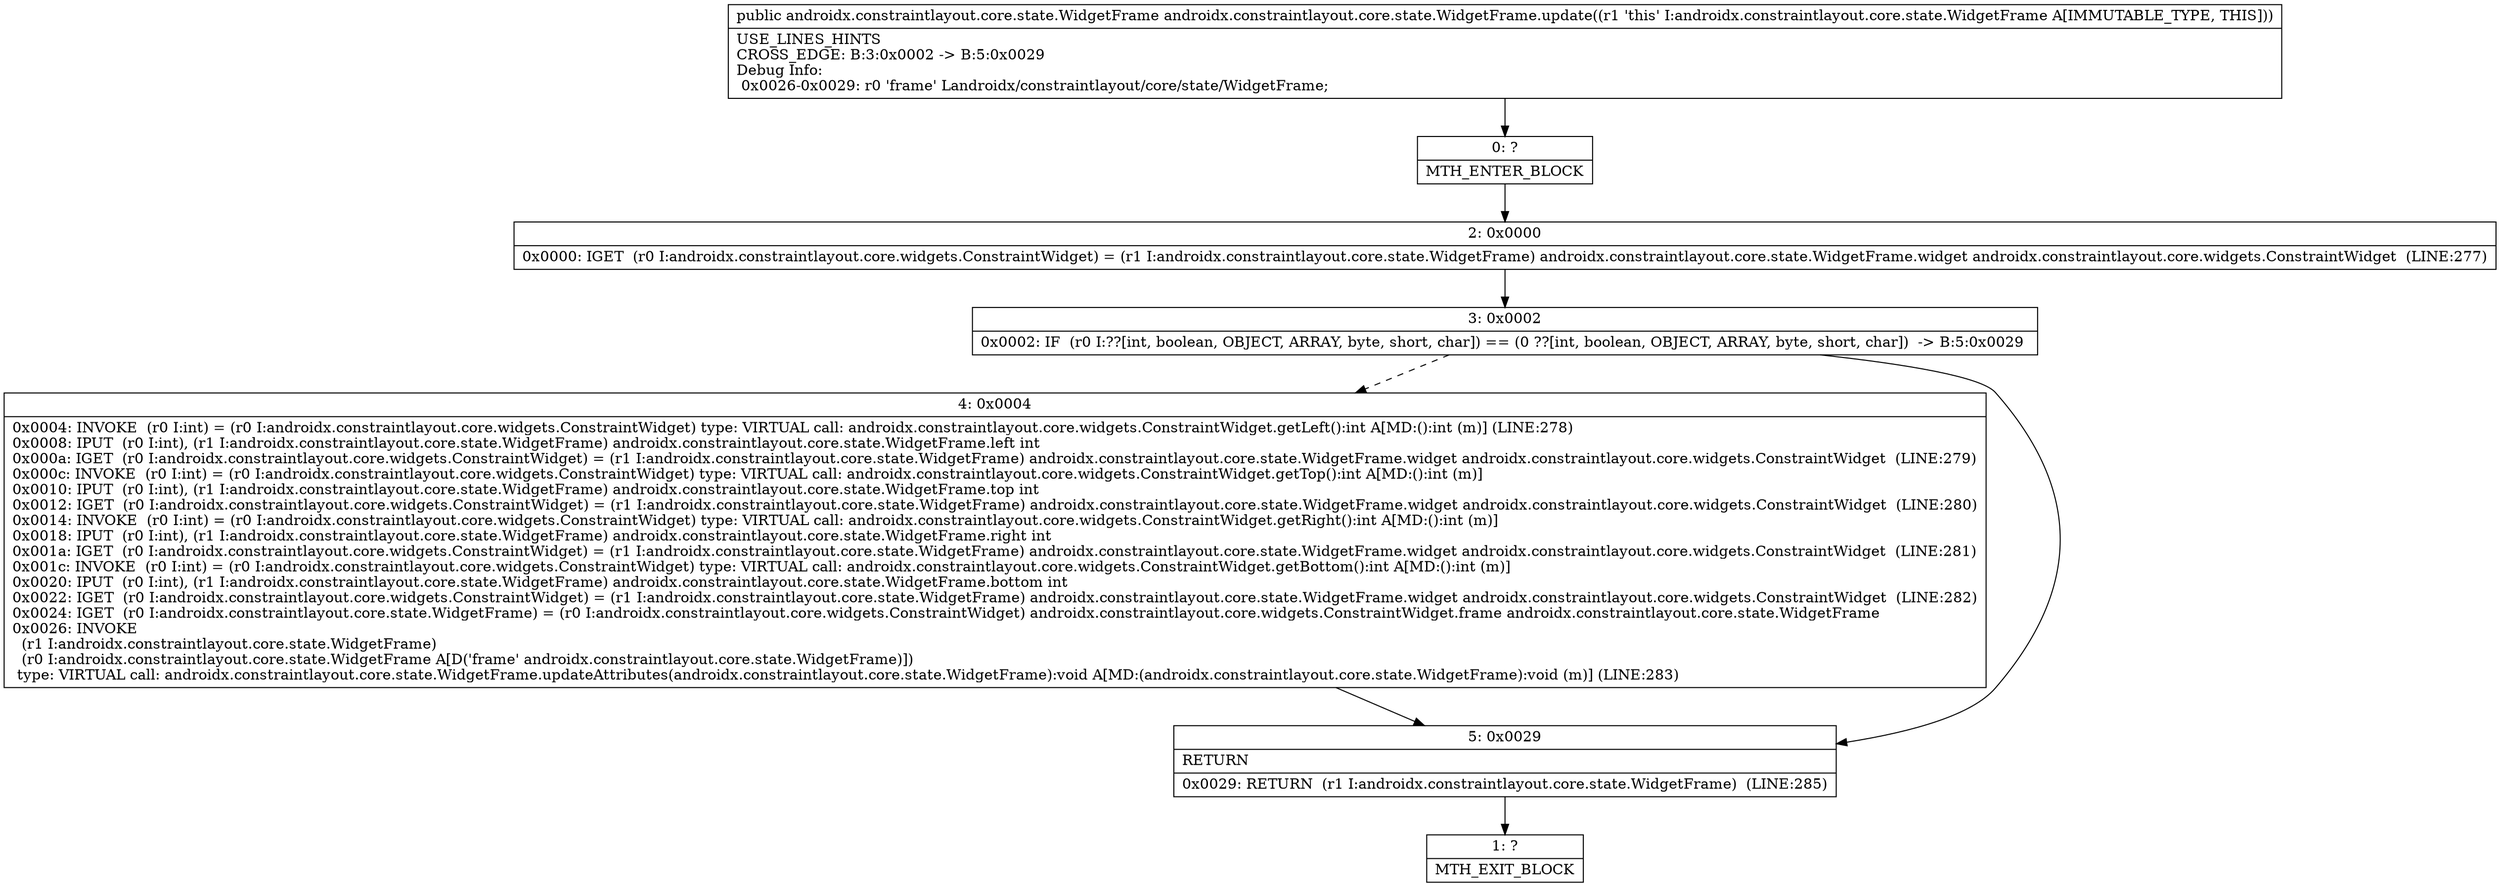 digraph "CFG forandroidx.constraintlayout.core.state.WidgetFrame.update()Landroidx\/constraintlayout\/core\/state\/WidgetFrame;" {
Node_0 [shape=record,label="{0\:\ ?|MTH_ENTER_BLOCK\l}"];
Node_2 [shape=record,label="{2\:\ 0x0000|0x0000: IGET  (r0 I:androidx.constraintlayout.core.widgets.ConstraintWidget) = (r1 I:androidx.constraintlayout.core.state.WidgetFrame) androidx.constraintlayout.core.state.WidgetFrame.widget androidx.constraintlayout.core.widgets.ConstraintWidget  (LINE:277)\l}"];
Node_3 [shape=record,label="{3\:\ 0x0002|0x0002: IF  (r0 I:??[int, boolean, OBJECT, ARRAY, byte, short, char]) == (0 ??[int, boolean, OBJECT, ARRAY, byte, short, char])  \-\> B:5:0x0029 \l}"];
Node_4 [shape=record,label="{4\:\ 0x0004|0x0004: INVOKE  (r0 I:int) = (r0 I:androidx.constraintlayout.core.widgets.ConstraintWidget) type: VIRTUAL call: androidx.constraintlayout.core.widgets.ConstraintWidget.getLeft():int A[MD:():int (m)] (LINE:278)\l0x0008: IPUT  (r0 I:int), (r1 I:androidx.constraintlayout.core.state.WidgetFrame) androidx.constraintlayout.core.state.WidgetFrame.left int \l0x000a: IGET  (r0 I:androidx.constraintlayout.core.widgets.ConstraintWidget) = (r1 I:androidx.constraintlayout.core.state.WidgetFrame) androidx.constraintlayout.core.state.WidgetFrame.widget androidx.constraintlayout.core.widgets.ConstraintWidget  (LINE:279)\l0x000c: INVOKE  (r0 I:int) = (r0 I:androidx.constraintlayout.core.widgets.ConstraintWidget) type: VIRTUAL call: androidx.constraintlayout.core.widgets.ConstraintWidget.getTop():int A[MD:():int (m)]\l0x0010: IPUT  (r0 I:int), (r1 I:androidx.constraintlayout.core.state.WidgetFrame) androidx.constraintlayout.core.state.WidgetFrame.top int \l0x0012: IGET  (r0 I:androidx.constraintlayout.core.widgets.ConstraintWidget) = (r1 I:androidx.constraintlayout.core.state.WidgetFrame) androidx.constraintlayout.core.state.WidgetFrame.widget androidx.constraintlayout.core.widgets.ConstraintWidget  (LINE:280)\l0x0014: INVOKE  (r0 I:int) = (r0 I:androidx.constraintlayout.core.widgets.ConstraintWidget) type: VIRTUAL call: androidx.constraintlayout.core.widgets.ConstraintWidget.getRight():int A[MD:():int (m)]\l0x0018: IPUT  (r0 I:int), (r1 I:androidx.constraintlayout.core.state.WidgetFrame) androidx.constraintlayout.core.state.WidgetFrame.right int \l0x001a: IGET  (r0 I:androidx.constraintlayout.core.widgets.ConstraintWidget) = (r1 I:androidx.constraintlayout.core.state.WidgetFrame) androidx.constraintlayout.core.state.WidgetFrame.widget androidx.constraintlayout.core.widgets.ConstraintWidget  (LINE:281)\l0x001c: INVOKE  (r0 I:int) = (r0 I:androidx.constraintlayout.core.widgets.ConstraintWidget) type: VIRTUAL call: androidx.constraintlayout.core.widgets.ConstraintWidget.getBottom():int A[MD:():int (m)]\l0x0020: IPUT  (r0 I:int), (r1 I:androidx.constraintlayout.core.state.WidgetFrame) androidx.constraintlayout.core.state.WidgetFrame.bottom int \l0x0022: IGET  (r0 I:androidx.constraintlayout.core.widgets.ConstraintWidget) = (r1 I:androidx.constraintlayout.core.state.WidgetFrame) androidx.constraintlayout.core.state.WidgetFrame.widget androidx.constraintlayout.core.widgets.ConstraintWidget  (LINE:282)\l0x0024: IGET  (r0 I:androidx.constraintlayout.core.state.WidgetFrame) = (r0 I:androidx.constraintlayout.core.widgets.ConstraintWidget) androidx.constraintlayout.core.widgets.ConstraintWidget.frame androidx.constraintlayout.core.state.WidgetFrame \l0x0026: INVOKE  \l  (r1 I:androidx.constraintlayout.core.state.WidgetFrame)\l  (r0 I:androidx.constraintlayout.core.state.WidgetFrame A[D('frame' androidx.constraintlayout.core.state.WidgetFrame)])\l type: VIRTUAL call: androidx.constraintlayout.core.state.WidgetFrame.updateAttributes(androidx.constraintlayout.core.state.WidgetFrame):void A[MD:(androidx.constraintlayout.core.state.WidgetFrame):void (m)] (LINE:283)\l}"];
Node_5 [shape=record,label="{5\:\ 0x0029|RETURN\l|0x0029: RETURN  (r1 I:androidx.constraintlayout.core.state.WidgetFrame)  (LINE:285)\l}"];
Node_1 [shape=record,label="{1\:\ ?|MTH_EXIT_BLOCK\l}"];
MethodNode[shape=record,label="{public androidx.constraintlayout.core.state.WidgetFrame androidx.constraintlayout.core.state.WidgetFrame.update((r1 'this' I:androidx.constraintlayout.core.state.WidgetFrame A[IMMUTABLE_TYPE, THIS]))  | USE_LINES_HINTS\lCROSS_EDGE: B:3:0x0002 \-\> B:5:0x0029\lDebug Info:\l  0x0026\-0x0029: r0 'frame' Landroidx\/constraintlayout\/core\/state\/WidgetFrame;\l}"];
MethodNode -> Node_0;Node_0 -> Node_2;
Node_2 -> Node_3;
Node_3 -> Node_4[style=dashed];
Node_3 -> Node_5;
Node_4 -> Node_5;
Node_5 -> Node_1;
}

